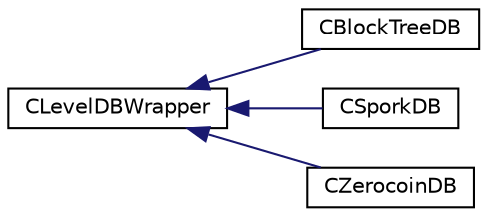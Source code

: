 digraph "Graphical Class Hierarchy"
{
 // LATEX_PDF_SIZE
  edge [fontname="Helvetica",fontsize="10",labelfontname="Helvetica",labelfontsize="10"];
  node [fontname="Helvetica",fontsize="10",shape=record];
  rankdir="LR";
  Node0 [label="CLevelDBWrapper",height=0.2,width=0.4,color="black", fillcolor="white", style="filled",URL="$class_c_level_d_b_wrapper.html",tooltip=" "];
  Node0 -> Node1 [dir="back",color="midnightblue",fontsize="10",style="solid",fontname="Helvetica"];
  Node1 [label="CBlockTreeDB",height=0.2,width=0.4,color="black", fillcolor="white", style="filled",URL="$class_c_block_tree_d_b.html",tooltip=" "];
  Node0 -> Node2 [dir="back",color="midnightblue",fontsize="10",style="solid",fontname="Helvetica"];
  Node2 [label="CSporkDB",height=0.2,width=0.4,color="black", fillcolor="white", style="filled",URL="$class_c_spork_d_b.html",tooltip=" "];
  Node0 -> Node3 [dir="back",color="midnightblue",fontsize="10",style="solid",fontname="Helvetica"];
  Node3 [label="CZerocoinDB",height=0.2,width=0.4,color="black", fillcolor="white", style="filled",URL="$class_c_zerocoin_d_b.html",tooltip=" "];
}

